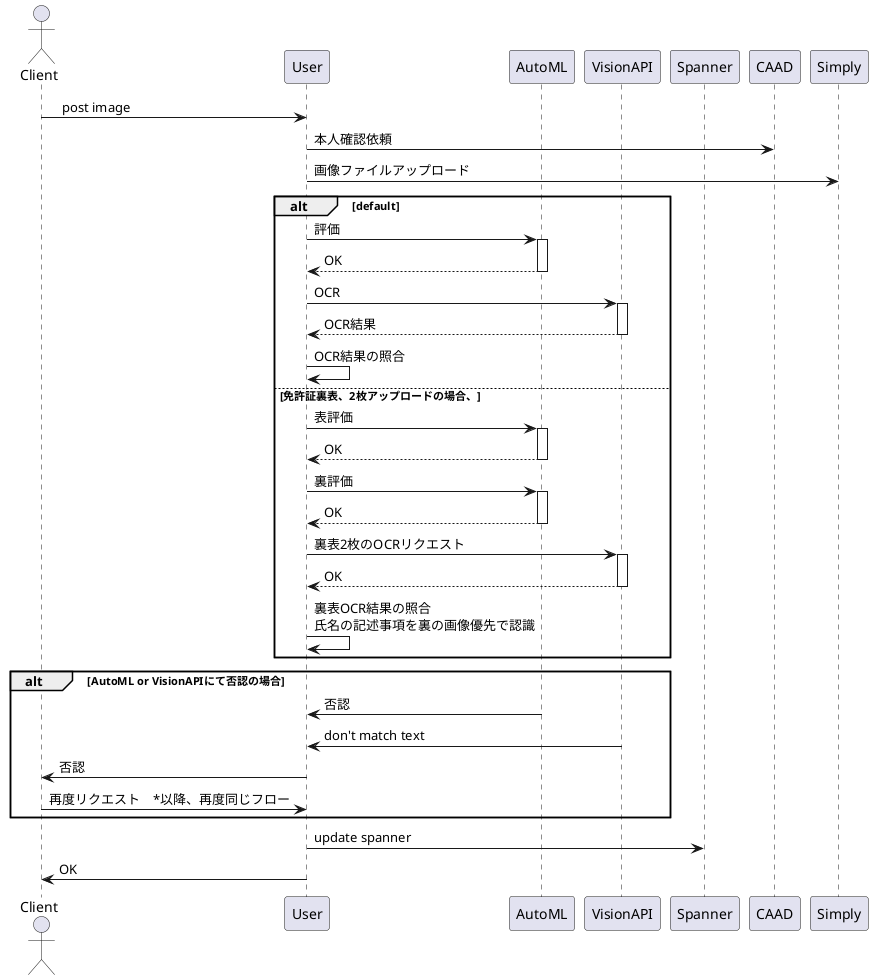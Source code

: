 @startuml
actor Client
participant User
participant AutoML
participant VisionAPI
participant Spanner
participant CAAD
participant Simply

Client -> User :　post image
User -> CAAD : 本人確認依頼
User -> Simply : 画像ファイルアップロード



alt default
User -> AutoML ++ : 評価
return OK
User -> VisionAPI ++ : OCR
return OCR結果
User -> User : OCR結果の照合



else 免許証裏表、2枚アップロードの場合、
User -> AutoML ++ : 表評価
return OK
User -> AutoML ++ : 裏評価
return OK
User -> VisionAPI ++ : 裏表2枚のOCRリクエスト
return OK
User -> User : 裏表OCR結果の照合\n氏名の記述事項を裏の画像優先で認識

end



alt AutoML or VisionAPIにて否認の場合
AutoML -> User : 否認
VisionAPI -> User : don't match text
User -> Client : 否認
Client -> User : 再度リクエスト　*以降、再度同じフロー
end

User -> Spanner : update spanner
User -> Client : OK



@enduml
